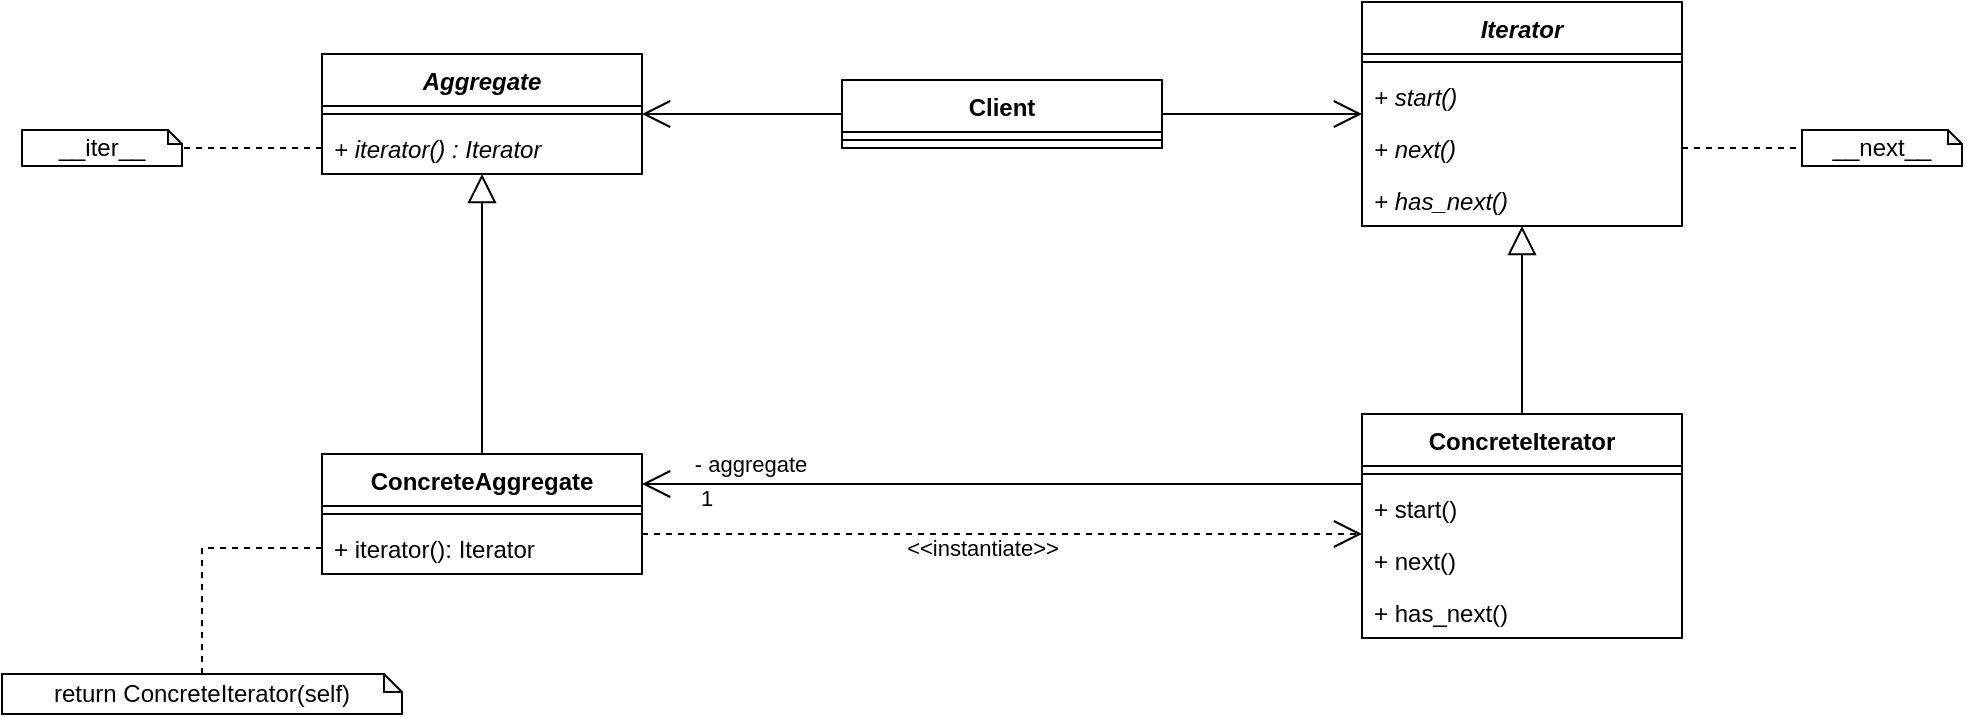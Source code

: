 <mxfile version="13.7.9" type="device"><diagram id="Se1bsh1YRcOQOLEa7VA7" name="Página-1"><mxGraphModel dx="1576" dy="556" grid="1" gridSize="10" guides="1" tooltips="1" connect="1" arrows="1" fold="1" page="1" pageScale="1" pageWidth="827" pageHeight="1169" math="0" shadow="0"><root><mxCell id="0"/><mxCell id="1" parent="0"/><mxCell id="HDrp5LXP-n1DIWHu4Ehf-23" style="edgeStyle=orthogonalEdgeStyle;rounded=0;orthogonalLoop=1;jettySize=auto;html=1;endArrow=open;endFill=0;endSize=12;startSize=12;" parent="1" source="HDrp5LXP-n1DIWHu4Ehf-17" target="HDrp5LXP-n1DIWHu4Ehf-1" edge="1"><mxGeometry relative="1" as="geometry"/></mxCell><mxCell id="HDrp5LXP-n1DIWHu4Ehf-1" value="Aggregate" style="swimlane;fontStyle=3;align=center;verticalAlign=top;childLayout=stackLayout;horizontal=1;startSize=26;horizontalStack=0;resizeParent=1;resizeParentMax=0;resizeLast=0;collapsible=1;marginBottom=0;" parent="1" vertex="1"><mxGeometry x="80" y="120" width="160" height="60" as="geometry"/></mxCell><mxCell id="HDrp5LXP-n1DIWHu4Ehf-3" value="" style="line;strokeWidth=1;fillColor=none;align=left;verticalAlign=middle;spacingTop=-1;spacingLeft=3;spacingRight=3;rotatable=0;labelPosition=right;points=[];portConstraint=eastwest;" parent="HDrp5LXP-n1DIWHu4Ehf-1" vertex="1"><mxGeometry y="26" width="160" height="8" as="geometry"/></mxCell><mxCell id="HDrp5LXP-n1DIWHu4Ehf-4" value="+ iterator() : Iterator" style="text;strokeColor=none;fillColor=none;align=left;verticalAlign=top;spacingLeft=4;spacingRight=4;overflow=hidden;rotatable=0;points=[[0,0.5],[1,0.5]];portConstraint=eastwest;fontStyle=2" parent="HDrp5LXP-n1DIWHu4Ehf-1" vertex="1"><mxGeometry y="34" width="160" height="26" as="geometry"/></mxCell><mxCell id="HDrp5LXP-n1DIWHu4Ehf-25" style="edgeStyle=orthogonalEdgeStyle;rounded=0;orthogonalLoop=1;jettySize=auto;html=1;exitX=0.5;exitY=0;exitDx=0;exitDy=0;startSize=12;endArrow=block;endFill=0;endSize=12;" parent="1" source="HDrp5LXP-n1DIWHu4Ehf-9" target="HDrp5LXP-n1DIWHu4Ehf-1" edge="1"><mxGeometry relative="1" as="geometry"/></mxCell><mxCell id="HDrp5LXP-n1DIWHu4Ehf-28" style="edgeStyle=orthogonalEdgeStyle;rounded=0;orthogonalLoop=1;jettySize=auto;html=1;startSize=12;endArrow=open;endFill=0;endSize=12;dashed=1;" parent="1" source="HDrp5LXP-n1DIWHu4Ehf-9" target="HDrp5LXP-n1DIWHu4Ehf-13" edge="1"><mxGeometry relative="1" as="geometry"><Array as="points"><mxPoint x="430" y="360"/><mxPoint x="430" y="360"/></Array></mxGeometry></mxCell><mxCell id="HDrp5LXP-n1DIWHu4Ehf-30" value="&amp;lt;&amp;lt;instantiate&amp;gt;&amp;gt;" style="edgeLabel;html=1;align=center;verticalAlign=middle;resizable=0;points=[];" parent="HDrp5LXP-n1DIWHu4Ehf-28" vertex="1" connectable="0"><mxGeometry x="0.056" y="-30" relative="1" as="geometry"><mxPoint x="-20" y="-23" as="offset"/></mxGeometry></mxCell><mxCell id="HDrp5LXP-n1DIWHu4Ehf-9" value="ConcreteAggregate" style="swimlane;fontStyle=1;align=center;verticalAlign=top;childLayout=stackLayout;horizontal=1;startSize=26;horizontalStack=0;resizeParent=1;resizeParentMax=0;resizeLast=0;collapsible=1;marginBottom=0;" parent="1" vertex="1"><mxGeometry x="80" y="320" width="160" height="60" as="geometry"/></mxCell><mxCell id="HDrp5LXP-n1DIWHu4Ehf-11" value="" style="line;strokeWidth=1;fillColor=none;align=left;verticalAlign=middle;spacingTop=-1;spacingLeft=3;spacingRight=3;rotatable=0;labelPosition=right;points=[];portConstraint=eastwest;" parent="HDrp5LXP-n1DIWHu4Ehf-9" vertex="1"><mxGeometry y="26" width="160" height="8" as="geometry"/></mxCell><mxCell id="HDrp5LXP-n1DIWHu4Ehf-12" value="+ iterator(): Iterator" style="text;strokeColor=none;fillColor=none;align=left;verticalAlign=top;spacingLeft=4;spacingRight=4;overflow=hidden;rotatable=0;points=[[0,0.5],[1,0.5]];portConstraint=eastwest;" parent="HDrp5LXP-n1DIWHu4Ehf-9" vertex="1"><mxGeometry y="34" width="160" height="26" as="geometry"/></mxCell><mxCell id="HDrp5LXP-n1DIWHu4Ehf-26" style="edgeStyle=orthogonalEdgeStyle;rounded=0;orthogonalLoop=1;jettySize=auto;html=1;exitX=0.5;exitY=0;exitDx=0;exitDy=0;startSize=12;endArrow=block;endFill=0;endSize=12;" parent="1" source="HDrp5LXP-n1DIWHu4Ehf-13" target="HDrp5LXP-n1DIWHu4Ehf-5" edge="1"><mxGeometry relative="1" as="geometry"/></mxCell><mxCell id="HDrp5LXP-n1DIWHu4Ehf-27" style="edgeStyle=orthogonalEdgeStyle;rounded=0;orthogonalLoop=1;jettySize=auto;html=1;exitX=0;exitY=0.25;exitDx=0;exitDy=0;startSize=12;endArrow=open;endFill=0;endSize=12;" parent="1" source="HDrp5LXP-n1DIWHu4Ehf-13" target="HDrp5LXP-n1DIWHu4Ehf-9" edge="1"><mxGeometry relative="1" as="geometry"><Array as="points"><mxPoint x="330" y="335"/><mxPoint x="330" y="335"/></Array></mxGeometry></mxCell><mxCell id="HDrp5LXP-n1DIWHu4Ehf-32" value="- aggregate" style="edgeLabel;html=1;align=center;verticalAlign=middle;resizable=0;points=[];" parent="HDrp5LXP-n1DIWHu4Ehf-27" vertex="1" connectable="0"><mxGeometry x="0.711" y="-4" relative="1" as="geometry"><mxPoint x="1" y="-6" as="offset"/></mxGeometry></mxCell><mxCell id="HDrp5LXP-n1DIWHu4Ehf-33" value="1" style="edgeLabel;html=1;align=center;verticalAlign=middle;resizable=0;points=[];" parent="HDrp5LXP-n1DIWHu4Ehf-27" vertex="1" connectable="0"><mxGeometry x="0.5" y="43" relative="1" as="geometry"><mxPoint x="-60" y="-36" as="offset"/></mxGeometry></mxCell><mxCell id="HDrp5LXP-n1DIWHu4Ehf-24" style="edgeStyle=orthogonalEdgeStyle;rounded=0;orthogonalLoop=1;jettySize=auto;html=1;exitX=1;exitY=0.5;exitDx=0;exitDy=0;endArrow=open;endFill=0;endSize=12;startSize=12;" parent="1" source="HDrp5LXP-n1DIWHu4Ehf-17" target="HDrp5LXP-n1DIWHu4Ehf-5" edge="1"><mxGeometry relative="1" as="geometry"/></mxCell><mxCell id="HDrp5LXP-n1DIWHu4Ehf-17" value="Client" style="swimlane;fontStyle=1;align=center;verticalAlign=top;childLayout=stackLayout;horizontal=1;startSize=26;horizontalStack=0;resizeParent=1;resizeParentMax=0;resizeLast=0;collapsible=1;marginBottom=0;" parent="1" vertex="1"><mxGeometry x="340" y="133" width="160" height="34" as="geometry"/></mxCell><mxCell id="HDrp5LXP-n1DIWHu4Ehf-18" value="" style="line;strokeWidth=1;fillColor=none;align=left;verticalAlign=middle;spacingTop=-1;spacingLeft=3;spacingRight=3;rotatable=0;labelPosition=right;points=[];portConstraint=eastwest;" parent="HDrp5LXP-n1DIWHu4Ehf-17" vertex="1"><mxGeometry y="26" width="160" height="8" as="geometry"/></mxCell><mxCell id="HDrp5LXP-n1DIWHu4Ehf-5" value="Iterator" style="swimlane;fontStyle=3;align=center;verticalAlign=top;childLayout=stackLayout;horizontal=1;startSize=26;horizontalStack=0;resizeParent=1;resizeParentMax=0;resizeLast=0;collapsible=1;marginBottom=0;" parent="1" vertex="1"><mxGeometry x="600" y="94" width="160" height="112" as="geometry"/></mxCell><mxCell id="HDrp5LXP-n1DIWHu4Ehf-7" value="" style="line;strokeWidth=1;fillColor=none;align=left;verticalAlign=middle;spacingTop=-1;spacingLeft=3;spacingRight=3;rotatable=0;labelPosition=right;points=[];portConstraint=eastwest;" parent="HDrp5LXP-n1DIWHu4Ehf-5" vertex="1"><mxGeometry y="26" width="160" height="8" as="geometry"/></mxCell><mxCell id="HDrp5LXP-n1DIWHu4Ehf-8" value="+ start()" style="text;strokeColor=none;fillColor=none;align=left;verticalAlign=top;spacingLeft=4;spacingRight=4;overflow=hidden;rotatable=0;points=[[0,0.5],[1,0.5]];portConstraint=eastwest;fontStyle=2" parent="HDrp5LXP-n1DIWHu4Ehf-5" vertex="1"><mxGeometry y="34" width="160" height="26" as="geometry"/></mxCell><mxCell id="HDrp5LXP-n1DIWHu4Ehf-20" value="+ next()" style="text;strokeColor=none;fillColor=none;align=left;verticalAlign=top;spacingLeft=4;spacingRight=4;overflow=hidden;rotatable=0;points=[[0,0.5],[1,0.5]];portConstraint=eastwest;fontStyle=2" parent="HDrp5LXP-n1DIWHu4Ehf-5" vertex="1"><mxGeometry y="60" width="160" height="26" as="geometry"/></mxCell><mxCell id="HDrp5LXP-n1DIWHu4Ehf-21" value="+ has_next()" style="text;strokeColor=none;fillColor=none;align=left;verticalAlign=top;spacingLeft=4;spacingRight=4;overflow=hidden;rotatable=0;points=[[0,0.5],[1,0.5]];portConstraint=eastwest;fontStyle=2" parent="HDrp5LXP-n1DIWHu4Ehf-5" vertex="1"><mxGeometry y="86" width="160" height="26" as="geometry"/></mxCell><mxCell id="HDrp5LXP-n1DIWHu4Ehf-34" value="return ConcreteIterator(self)" style="shape=note;whiteSpace=wrap;html=1;backgroundOutline=1;darkOpacity=0.05;size=9;" parent="1" vertex="1"><mxGeometry x="-80" y="430" width="200" height="20" as="geometry"/></mxCell><mxCell id="HDrp5LXP-n1DIWHu4Ehf-36" style="edgeStyle=orthogonalEdgeStyle;rounded=0;orthogonalLoop=1;jettySize=auto;html=1;exitX=0;exitY=0.5;exitDx=0;exitDy=0;dashed=1;startSize=12;endArrow=none;endFill=0;endSize=12;" parent="1" source="HDrp5LXP-n1DIWHu4Ehf-12" target="HDrp5LXP-n1DIWHu4Ehf-34" edge="1"><mxGeometry relative="1" as="geometry"/></mxCell><mxCell id="HDrp5LXP-n1DIWHu4Ehf-13" value="ConcreteIterator" style="swimlane;fontStyle=1;align=center;verticalAlign=top;childLayout=stackLayout;horizontal=1;startSize=26;horizontalStack=0;resizeParent=1;resizeParentMax=0;resizeLast=0;collapsible=1;marginBottom=0;" parent="1" vertex="1"><mxGeometry x="600" y="300" width="160" height="112" as="geometry"/></mxCell><mxCell id="HDrp5LXP-n1DIWHu4Ehf-15" value="" style="line;strokeWidth=1;fillColor=none;align=left;verticalAlign=middle;spacingTop=-1;spacingLeft=3;spacingRight=3;rotatable=0;labelPosition=right;points=[];portConstraint=eastwest;" parent="HDrp5LXP-n1DIWHu4Ehf-13" vertex="1"><mxGeometry y="26" width="160" height="8" as="geometry"/></mxCell><mxCell id="HDrp5LXP-n1DIWHu4Ehf-16" value="+ start()" style="text;strokeColor=none;fillColor=none;align=left;verticalAlign=top;spacingLeft=4;spacingRight=4;overflow=hidden;rotatable=0;points=[[0,0.5],[1,0.5]];portConstraint=eastwest;" parent="HDrp5LXP-n1DIWHu4Ehf-13" vertex="1"><mxGeometry y="34" width="160" height="26" as="geometry"/></mxCell><mxCell id="HDrp5LXP-n1DIWHu4Ehf-37" value="+ next()" style="text;strokeColor=none;fillColor=none;align=left;verticalAlign=top;spacingLeft=4;spacingRight=4;overflow=hidden;rotatable=0;points=[[0,0.5],[1,0.5]];portConstraint=eastwest;" parent="HDrp5LXP-n1DIWHu4Ehf-13" vertex="1"><mxGeometry y="60" width="160" height="26" as="geometry"/></mxCell><mxCell id="HDrp5LXP-n1DIWHu4Ehf-38" value="+ has_next()" style="text;strokeColor=none;fillColor=none;align=left;verticalAlign=top;spacingLeft=4;spacingRight=4;overflow=hidden;rotatable=0;points=[[0,0.5],[1,0.5]];portConstraint=eastwest;" parent="HDrp5LXP-n1DIWHu4Ehf-13" vertex="1"><mxGeometry y="86" width="160" height="26" as="geometry"/></mxCell><mxCell id="MuCPw_ngJtq9KB80c1ZM-1" value="__next__" style="shape=note;whiteSpace=wrap;html=1;backgroundOutline=1;darkOpacity=0.05;size=7;" vertex="1" parent="1"><mxGeometry x="820" y="158" width="80" height="18" as="geometry"/></mxCell><mxCell id="MuCPw_ngJtq9KB80c1ZM-2" style="edgeStyle=orthogonalEdgeStyle;rounded=0;orthogonalLoop=1;jettySize=auto;html=1;exitX=1;exitY=0.5;exitDx=0;exitDy=0;endArrow=none;endFill=0;dashed=1;" edge="1" parent="1" source="HDrp5LXP-n1DIWHu4Ehf-20" target="MuCPw_ngJtq9KB80c1ZM-1"><mxGeometry relative="1" as="geometry"/></mxCell><mxCell id="MuCPw_ngJtq9KB80c1ZM-3" value="__iter__" style="shape=note;whiteSpace=wrap;html=1;backgroundOutline=1;darkOpacity=0.05;size=7;" vertex="1" parent="1"><mxGeometry x="-70" y="158" width="80" height="18" as="geometry"/></mxCell><mxCell id="MuCPw_ngJtq9KB80c1ZM-4" style="edgeStyle=orthogonalEdgeStyle;rounded=0;orthogonalLoop=1;jettySize=auto;html=1;exitX=0;exitY=0.5;exitDx=0;exitDy=0;dashed=1;endArrow=none;endFill=0;" edge="1" parent="1" source="HDrp5LXP-n1DIWHu4Ehf-4" target="MuCPw_ngJtq9KB80c1ZM-3"><mxGeometry relative="1" as="geometry"/></mxCell></root></mxGraphModel></diagram></mxfile>